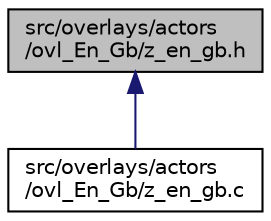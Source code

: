 digraph "src/overlays/actors/ovl_En_Gb/z_en_gb.h"
{
 // LATEX_PDF_SIZE
  edge [fontname="Helvetica",fontsize="10",labelfontname="Helvetica",labelfontsize="10"];
  node [fontname="Helvetica",fontsize="10",shape=record];
  Node1 [label="src/overlays/actors\l/ovl_En_Gb/z_en_gb.h",height=0.2,width=0.4,color="black", fillcolor="grey75", style="filled", fontcolor="black",tooltip=" "];
  Node1 -> Node2 [dir="back",color="midnightblue",fontsize="10",style="solid",fontname="Helvetica"];
  Node2 [label="src/overlays/actors\l/ovl_En_Gb/z_en_gb.c",height=0.2,width=0.4,color="black", fillcolor="white", style="filled",URL="$db/d19/z__en__gb_8c.html",tooltip=" "];
}
